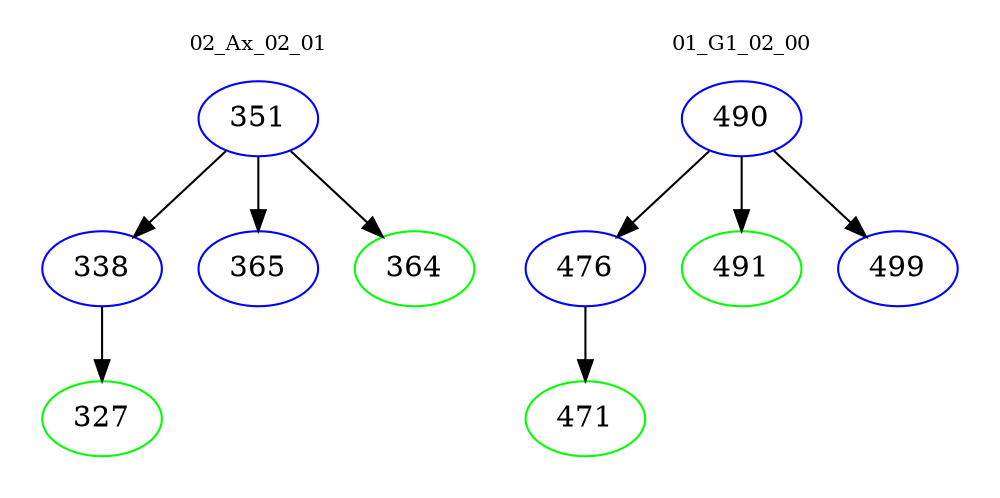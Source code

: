 digraph{
subgraph cluster_0 {
color = white
label = "02_Ax_02_01";
fontsize=10;
T0_351 [label="351", color="blue"]
T0_351 -> T0_338 [color="black"]
T0_338 [label="338", color="blue"]
T0_338 -> T0_327 [color="black"]
T0_327 [label="327", color="green"]
T0_351 -> T0_365 [color="black"]
T0_365 [label="365", color="blue"]
T0_351 -> T0_364 [color="black"]
T0_364 [label="364", color="green"]
}
subgraph cluster_1 {
color = white
label = "01_G1_02_00";
fontsize=10;
T1_490 [label="490", color="blue"]
T1_490 -> T1_476 [color="black"]
T1_476 [label="476", color="blue"]
T1_476 -> T1_471 [color="black"]
T1_471 [label="471", color="green"]
T1_490 -> T1_491 [color="black"]
T1_491 [label="491", color="green"]
T1_490 -> T1_499 [color="black"]
T1_499 [label="499", color="blue"]
}
}
